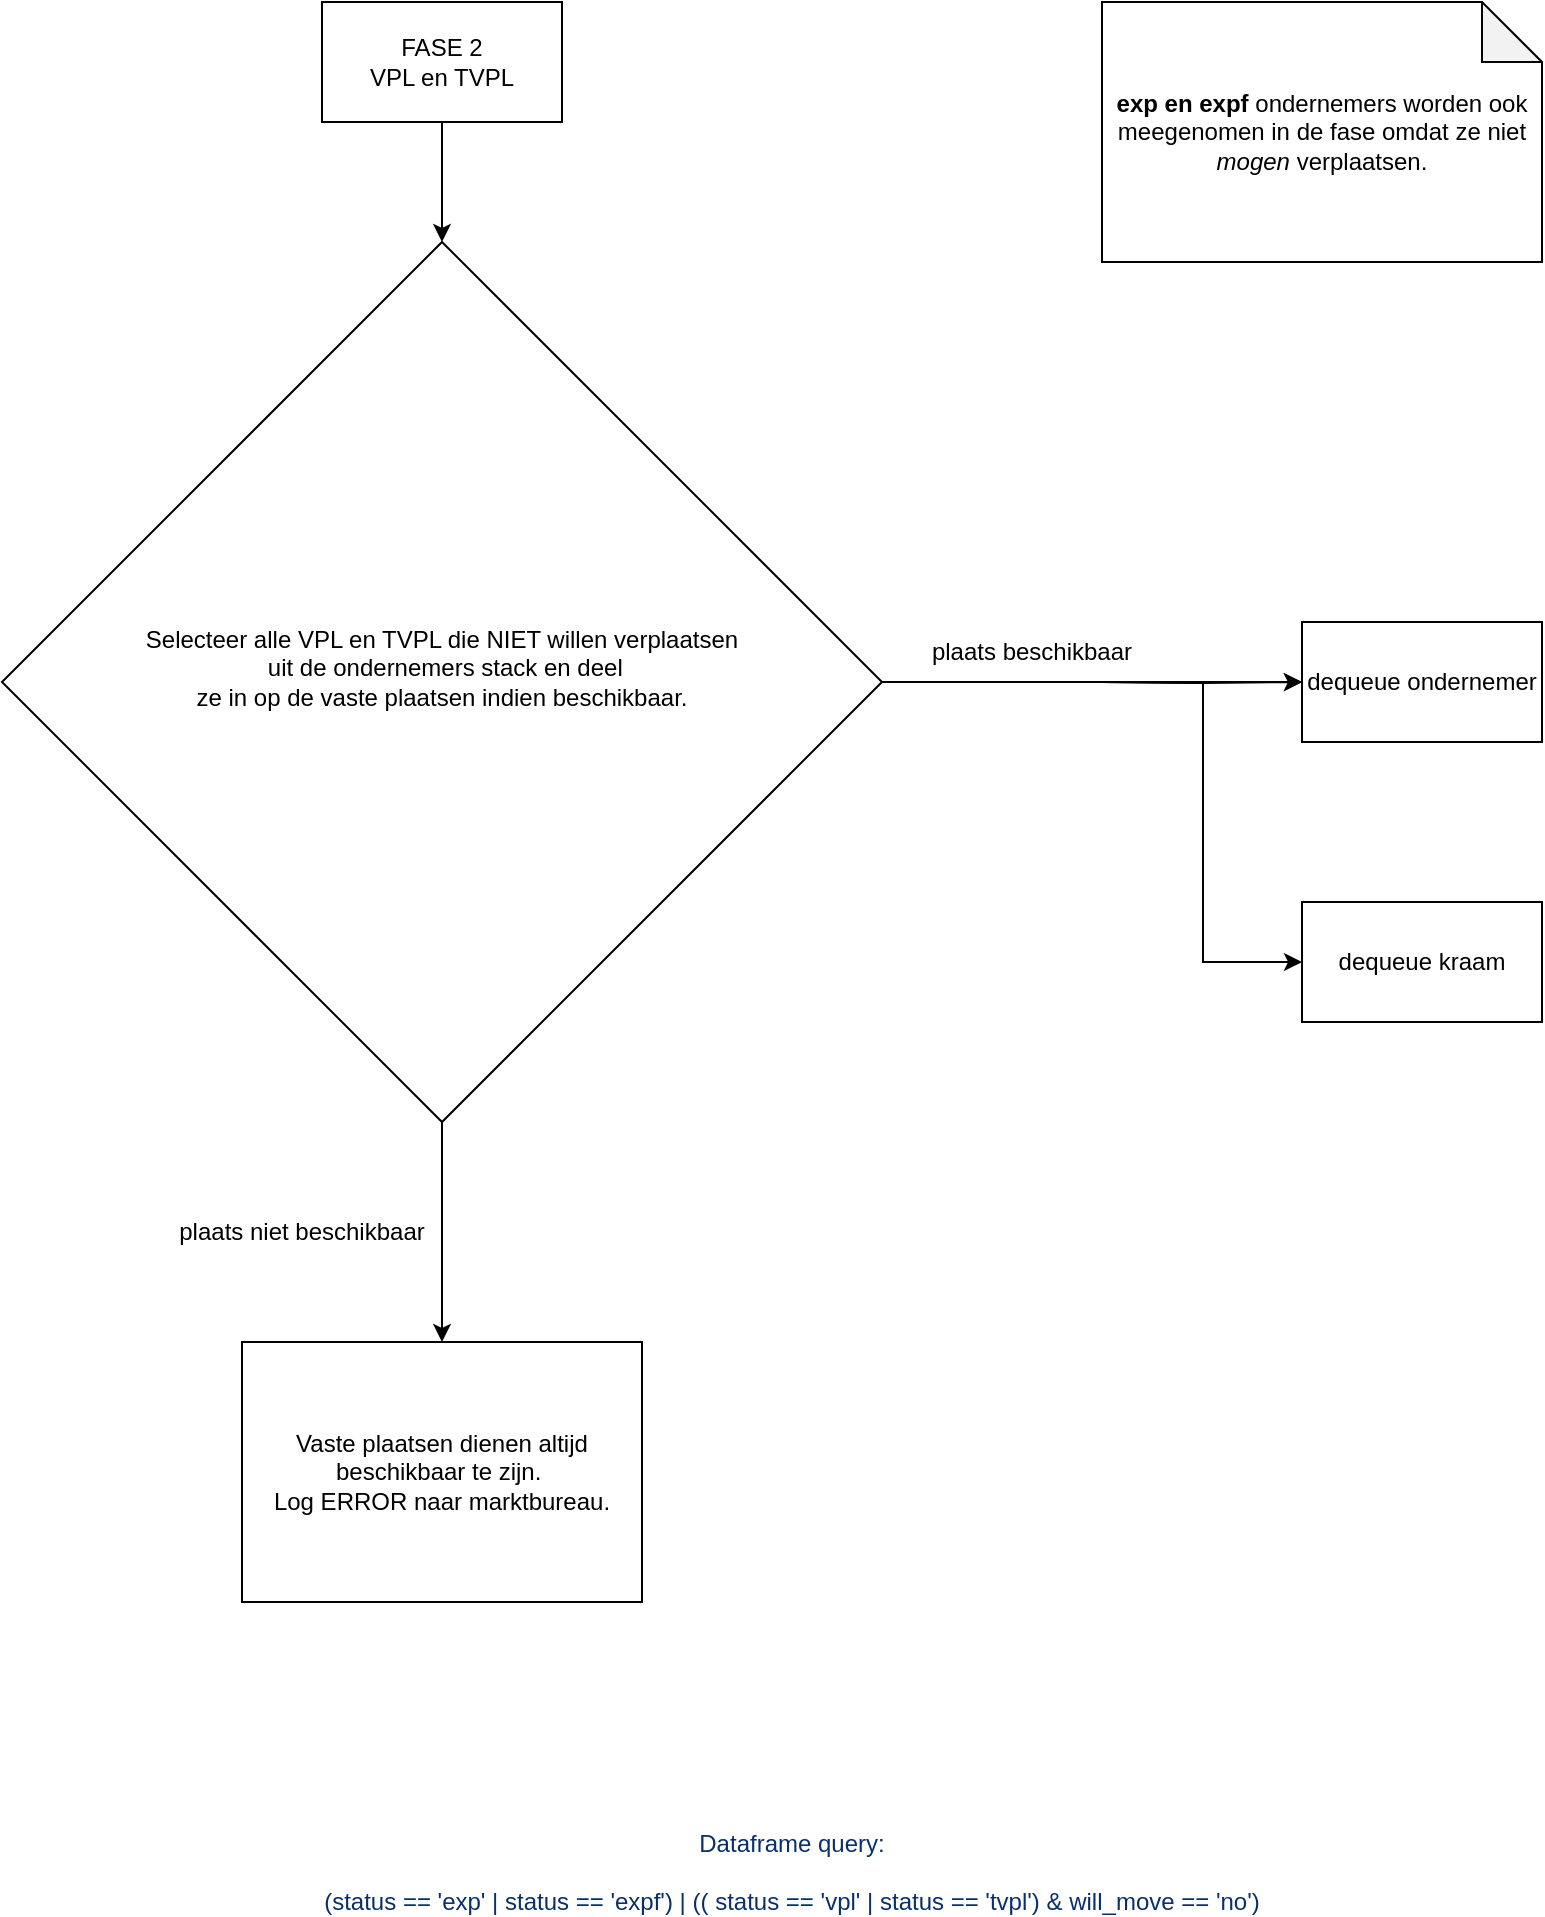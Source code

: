 <mxfile version="15.8.2" type="device"><diagram id="2v4jxzu3ZxlfjbvKkniW" name="Page-1"><mxGraphModel dx="1422" dy="800" grid="1" gridSize="10" guides="1" tooltips="1" connect="1" arrows="1" fold="1" page="1" pageScale="1" pageWidth="850" pageHeight="1100" math="0" shadow="0"><root><mxCell id="0"/><mxCell id="1" parent="0"/><mxCell id="-M2dSIuLJMHDOt5Kam6V-3" style="edgeStyle=orthogonalEdgeStyle;rounded=0;orthogonalLoop=1;jettySize=auto;html=1;" parent="1" source="-M2dSIuLJMHDOt5Kam6V-1" target="-M2dSIuLJMHDOt5Kam6V-2" edge="1"><mxGeometry relative="1" as="geometry"/></mxCell><mxCell id="-M2dSIuLJMHDOt5Kam6V-1" value="FASE 2&lt;br&gt;VPL en TVPL" style="rounded=0;whiteSpace=wrap;html=1;" parent="1" vertex="1"><mxGeometry x="190" y="40" width="120" height="60" as="geometry"/></mxCell><mxCell id="-M2dSIuLJMHDOt5Kam6V-4" style="edgeStyle=orthogonalEdgeStyle;rounded=0;orthogonalLoop=1;jettySize=auto;html=1;" parent="1" source="-M2dSIuLJMHDOt5Kam6V-2" edge="1"><mxGeometry relative="1" as="geometry"><mxPoint x="250" y="710" as="targetPoint"/></mxGeometry></mxCell><mxCell id="-M2dSIuLJMHDOt5Kam6V-13" style="edgeStyle=orthogonalEdgeStyle;rounded=0;orthogonalLoop=1;jettySize=auto;html=1;entryX=0;entryY=0.5;entryDx=0;entryDy=0;" parent="1" source="-M2dSIuLJMHDOt5Kam6V-2" target="-M2dSIuLJMHDOt5Kam6V-11" edge="1"><mxGeometry relative="1" as="geometry"/></mxCell><mxCell id="-M2dSIuLJMHDOt5Kam6V-2" value="Selecteer alle VPL en TVPL die NIET willen verplaatsen&lt;br&gt;&amp;nbsp;uit de ondernemers stack en deel&lt;br&gt;ze in op de vaste plaatsen indien beschikbaar.&lt;br&gt;&lt;br&gt;" style="rhombus;whiteSpace=wrap;html=1;" parent="1" vertex="1"><mxGeometry x="30" y="160" width="440" height="440" as="geometry"/></mxCell><mxCell id="-M2dSIuLJMHDOt5Kam6V-5" value="Vaste plaatsen dienen altijd beschikbaar te zijn.&amp;nbsp;&lt;br&gt;Log ERROR naar marktbureau." style="rounded=0;whiteSpace=wrap;html=1;" parent="1" vertex="1"><mxGeometry x="150" y="710" width="200" height="130" as="geometry"/></mxCell><mxCell id="-M2dSIuLJMHDOt5Kam6V-10" style="edgeStyle=orthogonalEdgeStyle;rounded=0;orthogonalLoop=1;jettySize=auto;html=1;entryX=0;entryY=0.5;entryDx=0;entryDy=0;" parent="1" target="-M2dSIuLJMHDOt5Kam6V-9" edge="1"><mxGeometry relative="1" as="geometry"><mxPoint x="580" y="380" as="sourcePoint"/></mxGeometry></mxCell><mxCell id="-M2dSIuLJMHDOt5Kam6V-12" style="edgeStyle=orthogonalEdgeStyle;rounded=0;orthogonalLoop=1;jettySize=auto;html=1;" parent="1" target="-M2dSIuLJMHDOt5Kam6V-11" edge="1"><mxGeometry relative="1" as="geometry"><mxPoint x="580" y="380" as="sourcePoint"/></mxGeometry></mxCell><mxCell id="-M2dSIuLJMHDOt5Kam6V-9" value="dequeue kraam" style="rounded=0;whiteSpace=wrap;html=1;" parent="1" vertex="1"><mxGeometry x="680" y="490" width="120" height="60" as="geometry"/></mxCell><mxCell id="-M2dSIuLJMHDOt5Kam6V-11" value="dequeue ondernemer" style="rounded=0;whiteSpace=wrap;html=1;" parent="1" vertex="1"><mxGeometry x="680" y="350" width="120" height="60" as="geometry"/></mxCell><mxCell id="-NVcnnWPVcF67iGXN5M2-1" value="&lt;b&gt;exp en expf &lt;/b&gt;ondernemers worden ook meegenomen in de fase omdat ze niet &lt;i&gt;mogen&lt;/i&gt; verplaatsen." style="shape=note;whiteSpace=wrap;html=1;backgroundOutline=1;darkOpacity=0.05;" vertex="1" parent="1"><mxGeometry x="580" y="40" width="220" height="130" as="geometry"/></mxCell><mxCell id="-NVcnnWPVcF67iGXN5M2-3" value="plaats beschikbaar" style="text;html=1;strokeColor=none;fillColor=none;align=center;verticalAlign=middle;whiteSpace=wrap;rounded=0;" vertex="1" parent="1"><mxGeometry x="480" y="350" width="130" height="30" as="geometry"/></mxCell><mxCell id="-NVcnnWPVcF67iGXN5M2-4" value="plaats niet beschikbaar" style="text;html=1;strokeColor=none;fillColor=none;align=center;verticalAlign=middle;whiteSpace=wrap;rounded=0;" vertex="1" parent="1"><mxGeometry x="100" y="640" width="160" height="30" as="geometry"/></mxCell><mxCell id="-NVcnnWPVcF67iGXN5M2-5" value="&lt;span style=&quot;color: rgb(10 , 48 , 105) ; font-family: , , &amp;#34;sf mono&amp;#34; , &amp;#34;menlo&amp;#34; , &amp;#34;consolas&amp;#34; , &amp;#34;liberation mono&amp;#34; , monospace ; background-color: rgb(255 , 255 , 255)&quot;&gt;Dataframe query:&lt;br&gt;&lt;br&gt;(status == 'exp' | status == 'expf') | (( status == 'vpl' | status == 'tvpl') &amp;amp; will_move == 'no')&lt;/span&gt;" style="text;html=1;strokeColor=none;fillColor=none;align=center;verticalAlign=middle;whiteSpace=wrap;rounded=0;" vertex="1" parent="1"><mxGeometry x="140" y="960" width="570" height="30" as="geometry"/></mxCell></root></mxGraphModel></diagram></mxfile>
